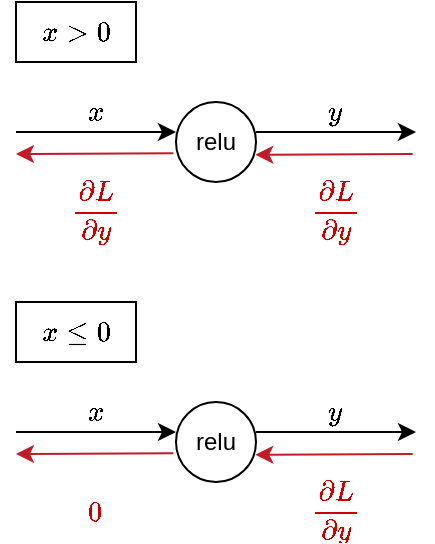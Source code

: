 <mxfile version="21.7.5" type="device">
  <diagram name="Page-1" id="HYTT2uvrNVQLuCZIVweO">
    <mxGraphModel dx="673" dy="419" grid="1" gridSize="10" guides="1" tooltips="1" connect="1" arrows="1" fold="1" page="1" pageScale="1" pageWidth="1200" pageHeight="1920" math="1" shadow="0">
      <root>
        <mxCell id="0" />
        <mxCell id="1" parent="0" />
        <mxCell id="Xr_a90Z806RpOpPXDUMy-2" value="&lt;div&gt;relu&lt;/div&gt;" style="ellipse;whiteSpace=wrap;html=1;" vertex="1" parent="1">
          <mxGeometry x="480" y="340" width="40" height="40" as="geometry" />
        </mxCell>
        <mxCell id="Xr_a90Z806RpOpPXDUMy-3" value="" style="endArrow=classic;html=1;rounded=0;entryX=0;entryY=0.5;entryDx=0;entryDy=0;exitX=1;exitY=0.5;exitDx=0;exitDy=0;" edge="1" parent="1">
          <mxGeometry width="50" height="50" relative="1" as="geometry">
            <mxPoint x="400" y="355" as="sourcePoint" />
            <mxPoint x="480" y="355" as="targetPoint" />
          </mxGeometry>
        </mxCell>
        <mxCell id="Xr_a90Z806RpOpPXDUMy-6" value="" style="endArrow=classic;html=1;rounded=0;entryX=0;entryY=0.5;entryDx=0;entryDy=0;exitX=1;exitY=0.5;exitDx=0;exitDy=0;" edge="1" parent="1">
          <mxGeometry width="50" height="50" relative="1" as="geometry">
            <mxPoint x="520" y="355" as="sourcePoint" />
            <mxPoint x="600" y="355" as="targetPoint" />
          </mxGeometry>
        </mxCell>
        <mxCell id="Xr_a90Z806RpOpPXDUMy-7" value="&lt;div&gt;`x`&lt;/div&gt;" style="text;html=1;strokeColor=none;fillColor=none;align=center;verticalAlign=middle;whiteSpace=wrap;rounded=0;" vertex="1" parent="1">
          <mxGeometry x="410" y="330" width="60" height="30" as="geometry" />
        </mxCell>
        <mxCell id="Xr_a90Z806RpOpPXDUMy-8" value="&lt;div&gt;`y`&lt;/div&gt;" style="text;html=1;strokeColor=none;fillColor=none;align=center;verticalAlign=middle;whiteSpace=wrap;rounded=0;" vertex="1" parent="1">
          <mxGeometry x="530" y="330" width="60" height="30" as="geometry" />
        </mxCell>
        <mxCell id="Xr_a90Z806RpOpPXDUMy-12" value="" style="endArrow=classic;html=1;rounded=0;exitX=-0.033;exitY=0.491;exitDx=0;exitDy=0;exitPerimeter=0;entryX=1;entryY=0.5;entryDx=0;entryDy=0;strokeColor=#C01C28;" edge="1" parent="1">
          <mxGeometry width="50" height="50" relative="1" as="geometry">
            <mxPoint x="478.68" y="365.64" as="sourcePoint" />
            <mxPoint x="400.0" y="366" as="targetPoint" />
          </mxGeometry>
        </mxCell>
        <mxCell id="Xr_a90Z806RpOpPXDUMy-13" value="" style="endArrow=classic;html=1;rounded=0;exitX=-0.033;exitY=0.491;exitDx=0;exitDy=0;exitPerimeter=0;entryX=1;entryY=0.5;entryDx=0;entryDy=0;strokeColor=#C01C28;" edge="1" parent="1">
          <mxGeometry width="50" height="50" relative="1" as="geometry">
            <mxPoint x="598.34" y="366.0" as="sourcePoint" />
            <mxPoint x="519.66" y="366.36" as="targetPoint" />
          </mxGeometry>
        </mxCell>
        <mxCell id="Xr_a90Z806RpOpPXDUMy-14" value="&lt;div&gt;&lt;font color=&quot;#cc0000&quot;&gt;`frac{\partialL}{\partialy}`&lt;/font&gt;&lt;/div&gt;" style="text;html=1;strokeColor=none;fillColor=none;align=center;verticalAlign=middle;whiteSpace=wrap;rounded=0;" vertex="1" parent="1">
          <mxGeometry x="410" y="380" width="60" height="30" as="geometry" />
        </mxCell>
        <mxCell id="Xr_a90Z806RpOpPXDUMy-17" value="&lt;div&gt;&lt;font color=&quot;#cc0000&quot;&gt;`frac{\partialL}{\partialy}`&lt;/font&gt;&lt;/div&gt;" style="text;html=1;strokeColor=none;fillColor=none;align=center;verticalAlign=middle;whiteSpace=wrap;rounded=0;" vertex="1" parent="1">
          <mxGeometry x="530" y="380" width="60" height="30" as="geometry" />
        </mxCell>
        <mxCell id="Xr_a90Z806RpOpPXDUMy-18" value="&lt;div&gt;`x&amp;gt;0`&lt;/div&gt;" style="text;html=1;strokeColor=default;fillColor=none;align=center;verticalAlign=middle;whiteSpace=wrap;rounded=0;" vertex="1" parent="1">
          <mxGeometry x="400" y="290" width="60" height="30" as="geometry" />
        </mxCell>
        <mxCell id="Xr_a90Z806RpOpPXDUMy-19" value="&lt;div&gt;relu&lt;/div&gt;" style="ellipse;whiteSpace=wrap;html=1;" vertex="1" parent="1">
          <mxGeometry x="480" y="490" width="40" height="40" as="geometry" />
        </mxCell>
        <mxCell id="Xr_a90Z806RpOpPXDUMy-20" value="" style="endArrow=classic;html=1;rounded=0;entryX=0;entryY=0.5;entryDx=0;entryDy=0;exitX=1;exitY=0.5;exitDx=0;exitDy=0;" edge="1" parent="1">
          <mxGeometry width="50" height="50" relative="1" as="geometry">
            <mxPoint x="400" y="505" as="sourcePoint" />
            <mxPoint x="480" y="505" as="targetPoint" />
          </mxGeometry>
        </mxCell>
        <mxCell id="Xr_a90Z806RpOpPXDUMy-21" value="" style="endArrow=classic;html=1;rounded=0;entryX=0;entryY=0.5;entryDx=0;entryDy=0;exitX=1;exitY=0.5;exitDx=0;exitDy=0;" edge="1" parent="1">
          <mxGeometry width="50" height="50" relative="1" as="geometry">
            <mxPoint x="520" y="505" as="sourcePoint" />
            <mxPoint x="600" y="505" as="targetPoint" />
          </mxGeometry>
        </mxCell>
        <mxCell id="Xr_a90Z806RpOpPXDUMy-22" value="&lt;div&gt;`x`&lt;/div&gt;" style="text;html=1;strokeColor=none;fillColor=none;align=center;verticalAlign=middle;whiteSpace=wrap;rounded=0;" vertex="1" parent="1">
          <mxGeometry x="410" y="480" width="60" height="30" as="geometry" />
        </mxCell>
        <mxCell id="Xr_a90Z806RpOpPXDUMy-23" value="&lt;div&gt;`y`&lt;/div&gt;" style="text;html=1;strokeColor=none;fillColor=none;align=center;verticalAlign=middle;whiteSpace=wrap;rounded=0;" vertex="1" parent="1">
          <mxGeometry x="530" y="480" width="60" height="30" as="geometry" />
        </mxCell>
        <mxCell id="Xr_a90Z806RpOpPXDUMy-24" value="" style="endArrow=classic;html=1;rounded=0;exitX=-0.033;exitY=0.491;exitDx=0;exitDy=0;exitPerimeter=0;entryX=1;entryY=0.5;entryDx=0;entryDy=0;strokeColor=#C01C28;" edge="1" parent="1">
          <mxGeometry width="50" height="50" relative="1" as="geometry">
            <mxPoint x="478.68" y="515.64" as="sourcePoint" />
            <mxPoint x="400.0" y="516" as="targetPoint" />
          </mxGeometry>
        </mxCell>
        <mxCell id="Xr_a90Z806RpOpPXDUMy-25" value="" style="endArrow=classic;html=1;rounded=0;exitX=-0.033;exitY=0.491;exitDx=0;exitDy=0;exitPerimeter=0;entryX=1;entryY=0.5;entryDx=0;entryDy=0;strokeColor=#C01C28;" edge="1" parent="1">
          <mxGeometry width="50" height="50" relative="1" as="geometry">
            <mxPoint x="598.34" y="516.0" as="sourcePoint" />
            <mxPoint x="519.66" y="516.36" as="targetPoint" />
          </mxGeometry>
        </mxCell>
        <mxCell id="Xr_a90Z806RpOpPXDUMy-26" value="&lt;div&gt;&lt;font color=&quot;#cc0000&quot;&gt;`0`&lt;/font&gt;&lt;/div&gt;" style="text;html=1;strokeColor=none;fillColor=none;align=center;verticalAlign=middle;whiteSpace=wrap;rounded=0;" vertex="1" parent="1">
          <mxGeometry x="410" y="530" width="60" height="30" as="geometry" />
        </mxCell>
        <mxCell id="Xr_a90Z806RpOpPXDUMy-27" value="&lt;div&gt;&lt;font color=&quot;#cc0000&quot;&gt;`frac{\partialL}{\partialy}`&lt;/font&gt;&lt;/div&gt;" style="text;html=1;strokeColor=none;fillColor=none;align=center;verticalAlign=middle;whiteSpace=wrap;rounded=0;" vertex="1" parent="1">
          <mxGeometry x="530" y="530" width="60" height="30" as="geometry" />
        </mxCell>
        <mxCell id="Xr_a90Z806RpOpPXDUMy-28" value="&lt;div&gt;`x\leq0`&lt;/div&gt;" style="text;html=1;strokeColor=default;fillColor=none;align=center;verticalAlign=middle;whiteSpace=wrap;rounded=0;" vertex="1" parent="1">
          <mxGeometry x="400" y="440" width="60" height="30" as="geometry" />
        </mxCell>
      </root>
    </mxGraphModel>
  </diagram>
</mxfile>

